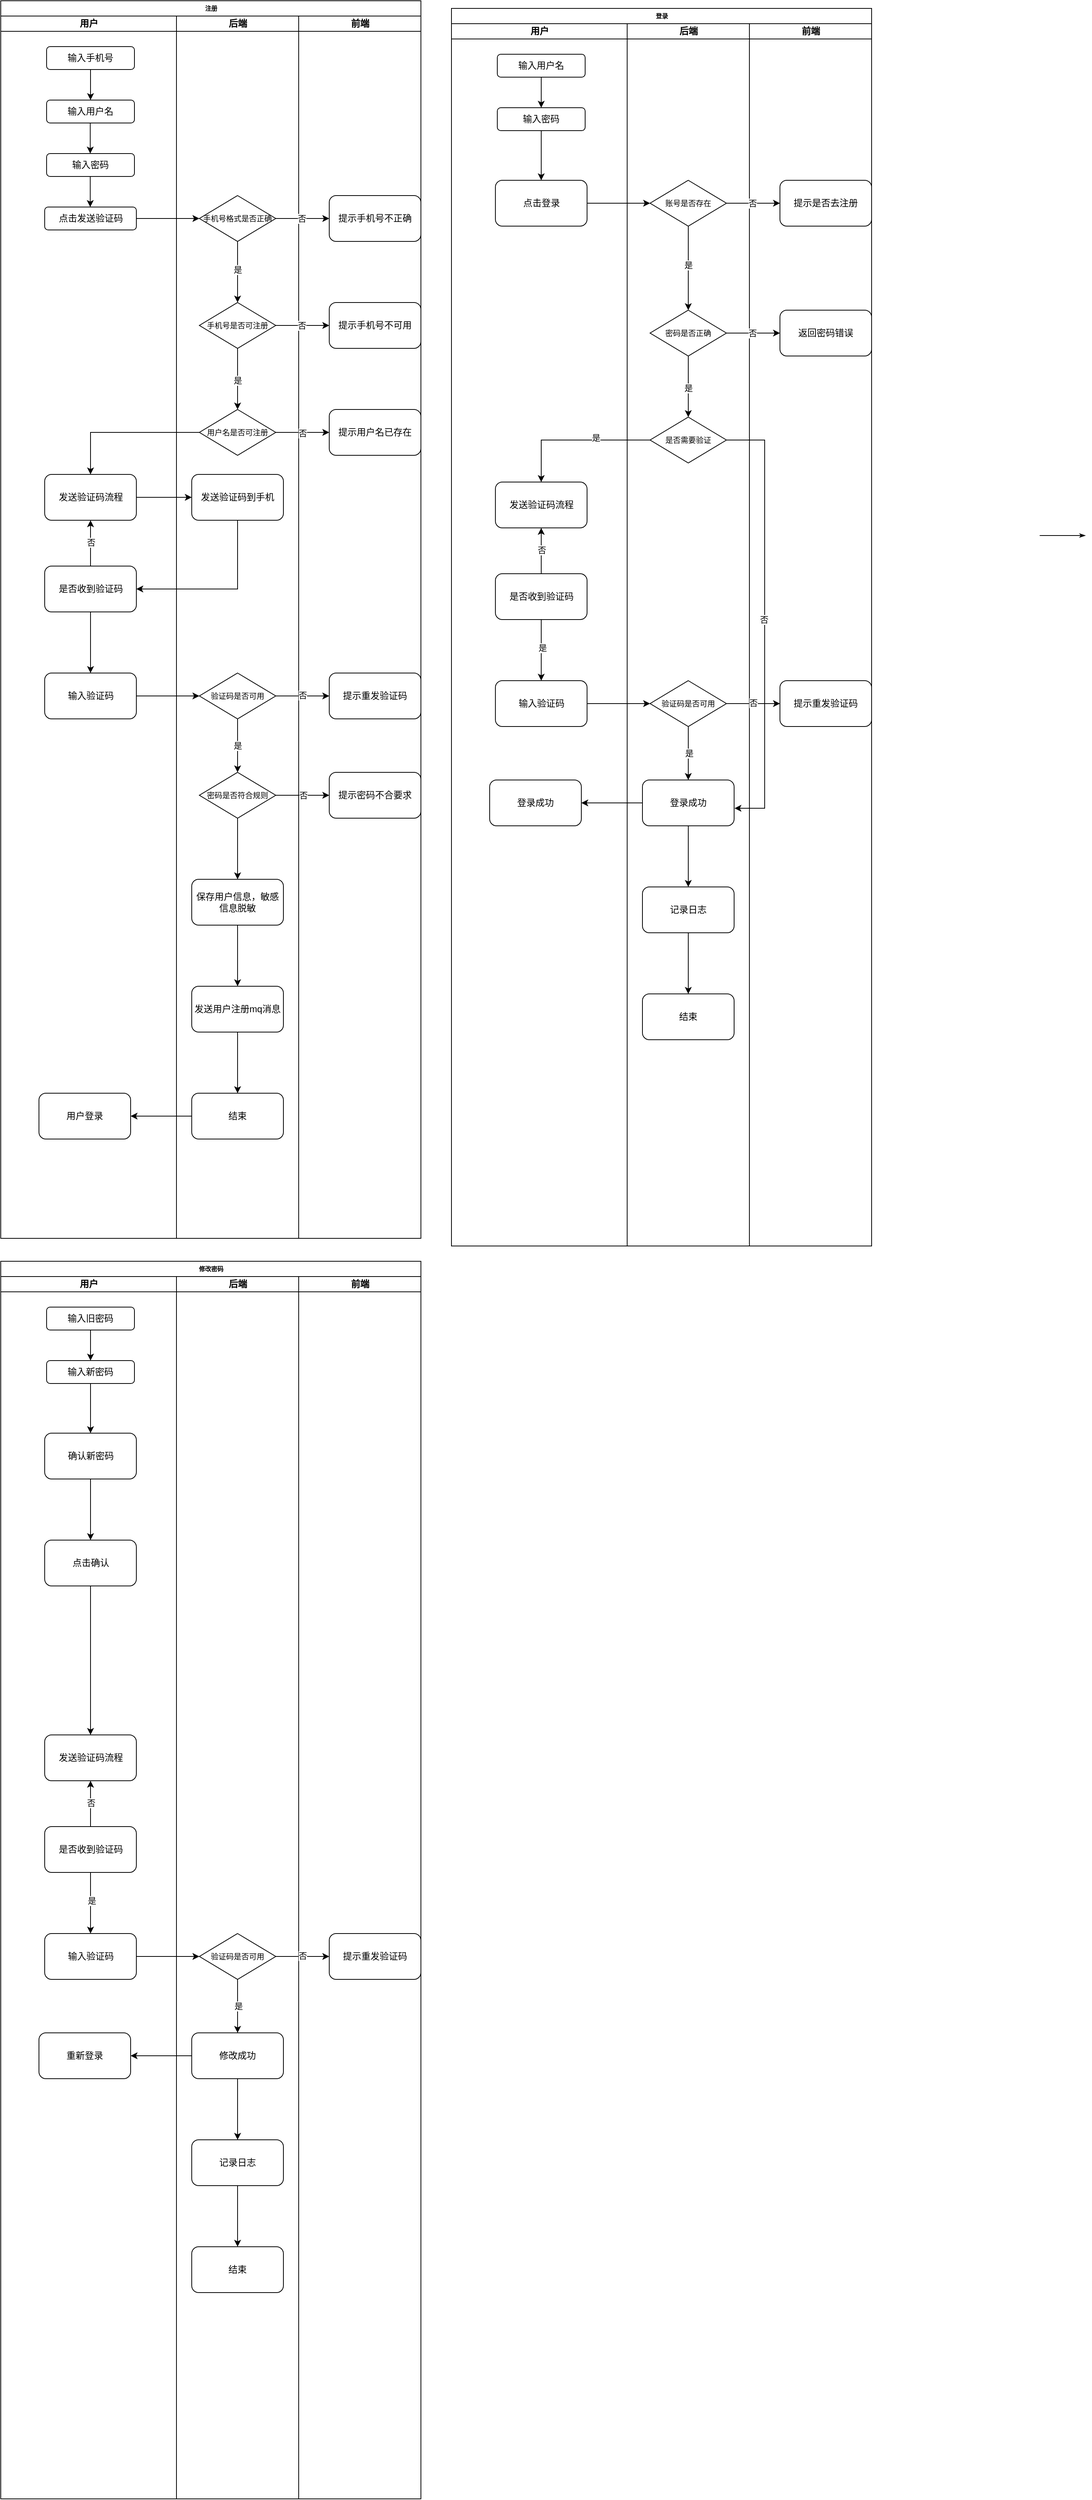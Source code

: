<mxfile version="22.1.3" type="github">
  <diagram name="Page-1" id="74e2e168-ea6b-b213-b513-2b3c1d86103e">
    <mxGraphModel dx="1283" dy="770" grid="1" gridSize="10" guides="1" tooltips="1" connect="1" arrows="1" fold="1" page="1" pageScale="1" pageWidth="1100" pageHeight="850" background="none" math="0" shadow="0">
      <root>
        <mxCell id="0" />
        <mxCell id="1" parent="0" />
        <mxCell id="77e6c97f196da883-1" value="注册" style="swimlane;html=1;childLayout=stackLayout;startSize=20;rounded=0;shadow=0;labelBackgroundColor=none;strokeWidth=1;fontFamily=Verdana;fontSize=8;align=center;" parent="1" vertex="1">
          <mxGeometry x="70" y="10" width="550" height="1620" as="geometry" />
        </mxCell>
        <mxCell id="77e6c97f196da883-2" value="用户" style="swimlane;html=1;startSize=20;" parent="77e6c97f196da883-1" vertex="1">
          <mxGeometry y="20" width="230" height="1600" as="geometry" />
        </mxCell>
        <mxCell id="Mrs2PnhfkA3vAVPsogvi-46" value="输入手机号" style="rounded=1;whiteSpace=wrap;html=1;" parent="77e6c97f196da883-2" vertex="1">
          <mxGeometry x="60" y="40" width="115" height="30" as="geometry" />
        </mxCell>
        <mxCell id="Mrs2PnhfkA3vAVPsogvi-47" value="输入用户名" style="rounded=1;whiteSpace=wrap;html=1;" parent="77e6c97f196da883-2" vertex="1">
          <mxGeometry x="60" y="110" width="115" height="30" as="geometry" />
        </mxCell>
        <mxCell id="Mrs2PnhfkA3vAVPsogvi-87" value="输入密码" style="rounded=1;whiteSpace=wrap;html=1;" parent="77e6c97f196da883-2" vertex="1">
          <mxGeometry x="60" y="180" width="115" height="30" as="geometry" />
        </mxCell>
        <mxCell id="Mrs2PnhfkA3vAVPsogvi-88" value="点击发送验证码" style="rounded=1;whiteSpace=wrap;html=1;" parent="77e6c97f196da883-2" vertex="1">
          <mxGeometry x="57.5" y="250" width="120" height="30" as="geometry" />
        </mxCell>
        <mxCell id="Mrs2PnhfkA3vAVPsogvi-94" value="" style="endArrow=classic;html=1;rounded=0;exitX=0.5;exitY=1;exitDx=0;exitDy=0;" parent="77e6c97f196da883-2" source="Mrs2PnhfkA3vAVPsogvi-46" target="Mrs2PnhfkA3vAVPsogvi-47" edge="1">
          <mxGeometry width="50" height="50" relative="1" as="geometry">
            <mxPoint x="240" y="200" as="sourcePoint" />
            <mxPoint x="290" y="150" as="targetPoint" />
          </mxGeometry>
        </mxCell>
        <mxCell id="Mrs2PnhfkA3vAVPsogvi-96" value="" style="endArrow=classic;html=1;rounded=0;exitX=0.5;exitY=1;exitDx=0;exitDy=0;" parent="77e6c97f196da883-2" edge="1">
          <mxGeometry width="50" height="50" relative="1" as="geometry">
            <mxPoint x="117.14" y="140" as="sourcePoint" />
            <mxPoint x="117.14" y="180" as="targetPoint" />
          </mxGeometry>
        </mxCell>
        <mxCell id="Mrs2PnhfkA3vAVPsogvi-97" value="" style="endArrow=classic;html=1;rounded=0;exitX=0.5;exitY=1;exitDx=0;exitDy=0;" parent="77e6c97f196da883-2" edge="1">
          <mxGeometry width="50" height="50" relative="1" as="geometry">
            <mxPoint x="117.14" y="210" as="sourcePoint" />
            <mxPoint x="117.14" y="250" as="targetPoint" />
          </mxGeometry>
        </mxCell>
        <mxCell id="Mrs2PnhfkA3vAVPsogvi-127" value="发送验证码流程" style="rounded=1;whiteSpace=wrap;html=1;" parent="77e6c97f196da883-2" vertex="1">
          <mxGeometry x="57.5" y="600" width="120" height="60" as="geometry" />
        </mxCell>
        <mxCell id="Mrs2PnhfkA3vAVPsogvi-137" value="" style="edgeStyle=orthogonalEdgeStyle;rounded=0;orthogonalLoop=1;jettySize=auto;html=1;" parent="77e6c97f196da883-2" source="Mrs2PnhfkA3vAVPsogvi-135" target="Mrs2PnhfkA3vAVPsogvi-127" edge="1">
          <mxGeometry relative="1" as="geometry" />
        </mxCell>
        <mxCell id="Mrs2PnhfkA3vAVPsogvi-138" value="否" style="edgeLabel;html=1;align=center;verticalAlign=middle;resizable=0;points=[];" parent="Mrs2PnhfkA3vAVPsogvi-137" vertex="1" connectable="0">
          <mxGeometry x="0.039" relative="1" as="geometry">
            <mxPoint as="offset" />
          </mxGeometry>
        </mxCell>
        <mxCell id="Mrs2PnhfkA3vAVPsogvi-140" value="" style="edgeStyle=orthogonalEdgeStyle;rounded=0;orthogonalLoop=1;jettySize=auto;html=1;" parent="77e6c97f196da883-2" source="Mrs2PnhfkA3vAVPsogvi-135" target="Mrs2PnhfkA3vAVPsogvi-139" edge="1">
          <mxGeometry relative="1" as="geometry" />
        </mxCell>
        <mxCell id="Mrs2PnhfkA3vAVPsogvi-135" value="是否收到验证码" style="rounded=1;whiteSpace=wrap;html=1;" parent="77e6c97f196da883-2" vertex="1">
          <mxGeometry x="57.5" y="720" width="120" height="60" as="geometry" />
        </mxCell>
        <mxCell id="Mrs2PnhfkA3vAVPsogvi-139" value="输入验证码" style="rounded=1;whiteSpace=wrap;html=1;" parent="77e6c97f196da883-2" vertex="1">
          <mxGeometry x="57.5" y="860" width="120" height="60" as="geometry" />
        </mxCell>
        <mxCell id="Mrs2PnhfkA3vAVPsogvi-160" value="用户登录" style="rounded=1;whiteSpace=wrap;html=1;" parent="77e6c97f196da883-2" vertex="1">
          <mxGeometry x="50" y="1410" width="120" height="60" as="geometry" />
        </mxCell>
        <mxCell id="77e6c97f196da883-4" value="后端" style="swimlane;html=1;startSize=20;" parent="77e6c97f196da883-1" vertex="1">
          <mxGeometry x="230" y="20" width="160" height="1600" as="geometry" />
        </mxCell>
        <mxCell id="Mrs2PnhfkA3vAVPsogvi-101" value="" style="edgeStyle=orthogonalEdgeStyle;rounded=0;orthogonalLoop=1;jettySize=auto;html=1;" parent="77e6c97f196da883-4" source="Mrs2PnhfkA3vAVPsogvi-98" target="Mrs2PnhfkA3vAVPsogvi-100" edge="1">
          <mxGeometry relative="1" as="geometry" />
        </mxCell>
        <mxCell id="Mrs2PnhfkA3vAVPsogvi-106" value="是" style="edgeLabel;html=1;align=center;verticalAlign=middle;resizable=0;points=[];" parent="Mrs2PnhfkA3vAVPsogvi-101" vertex="1" connectable="0">
          <mxGeometry x="-0.071" relative="1" as="geometry">
            <mxPoint as="offset" />
          </mxGeometry>
        </mxCell>
        <mxCell id="Mrs2PnhfkA3vAVPsogvi-98" value="&lt;font style=&quot;font-size: 10px;&quot;&gt;手机号格式是否正确&lt;/font&gt;" style="rhombus;whiteSpace=wrap;html=1;" parent="77e6c97f196da883-4" vertex="1">
          <mxGeometry x="30" y="235" width="100" height="60" as="geometry" />
        </mxCell>
        <mxCell id="Mrs2PnhfkA3vAVPsogvi-103" value="" style="edgeStyle=orthogonalEdgeStyle;rounded=0;orthogonalLoop=1;jettySize=auto;html=1;" parent="77e6c97f196da883-4" source="Mrs2PnhfkA3vAVPsogvi-100" target="Mrs2PnhfkA3vAVPsogvi-102" edge="1">
          <mxGeometry relative="1" as="geometry" />
        </mxCell>
        <mxCell id="Mrs2PnhfkA3vAVPsogvi-107" value="是" style="edgeLabel;html=1;align=center;verticalAlign=middle;resizable=0;points=[];" parent="Mrs2PnhfkA3vAVPsogvi-103" vertex="1" connectable="0">
          <mxGeometry x="0.036" relative="1" as="geometry">
            <mxPoint as="offset" />
          </mxGeometry>
        </mxCell>
        <mxCell id="Mrs2PnhfkA3vAVPsogvi-100" value="&lt;font style=&quot;font-size: 10px;&quot;&gt;手机号是否可注册&lt;/font&gt;" style="rhombus;whiteSpace=wrap;html=1;" parent="77e6c97f196da883-4" vertex="1">
          <mxGeometry x="30" y="375" width="100" height="60" as="geometry" />
        </mxCell>
        <mxCell id="Mrs2PnhfkA3vAVPsogvi-102" value="&lt;font style=&quot;font-size: 10px;&quot;&gt;用户名是否可注册&lt;/font&gt;" style="rhombus;whiteSpace=wrap;html=1;" parent="77e6c97f196da883-4" vertex="1">
          <mxGeometry x="30" y="515" width="100" height="60" as="geometry" />
        </mxCell>
        <mxCell id="Mrs2PnhfkA3vAVPsogvi-155" value="" style="edgeStyle=orthogonalEdgeStyle;rounded=0;orthogonalLoop=1;jettySize=auto;html=1;" parent="77e6c97f196da883-4" source="Mrs2PnhfkA3vAVPsogvi-104" target="Mrs2PnhfkA3vAVPsogvi-154" edge="1">
          <mxGeometry relative="1" as="geometry" />
        </mxCell>
        <mxCell id="Mrs2PnhfkA3vAVPsogvi-104" value="&lt;font style=&quot;font-size: 10px;&quot;&gt;密码是否符合规则&lt;/font&gt;" style="rhombus;whiteSpace=wrap;html=1;" parent="77e6c97f196da883-4" vertex="1">
          <mxGeometry x="30" y="990" width="100" height="60" as="geometry" />
        </mxCell>
        <mxCell id="Mrs2PnhfkA3vAVPsogvi-133" value="发送验证码到手机" style="rounded=1;whiteSpace=wrap;html=1;" parent="77e6c97f196da883-4" vertex="1">
          <mxGeometry x="20" y="600" width="120" height="60" as="geometry" />
        </mxCell>
        <mxCell id="Mrs2PnhfkA3vAVPsogvi-146" value="" style="edgeStyle=orthogonalEdgeStyle;rounded=0;orthogonalLoop=1;jettySize=auto;html=1;" parent="77e6c97f196da883-4" source="Mrs2PnhfkA3vAVPsogvi-144" target="Mrs2PnhfkA3vAVPsogvi-104" edge="1">
          <mxGeometry relative="1" as="geometry" />
        </mxCell>
        <mxCell id="Mrs2PnhfkA3vAVPsogvi-147" value="是" style="edgeLabel;html=1;align=center;verticalAlign=middle;resizable=0;points=[];" parent="Mrs2PnhfkA3vAVPsogvi-146" vertex="1" connectable="0">
          <mxGeometry x="0.004" relative="1" as="geometry">
            <mxPoint as="offset" />
          </mxGeometry>
        </mxCell>
        <mxCell id="Mrs2PnhfkA3vAVPsogvi-144" value="&lt;font style=&quot;font-size: 10px;&quot;&gt;验证码是否可用&lt;/font&gt;" style="rhombus;whiteSpace=wrap;html=1;" parent="77e6c97f196da883-4" vertex="1">
          <mxGeometry x="30" y="860" width="100" height="60" as="geometry" />
        </mxCell>
        <mxCell id="Mrs2PnhfkA3vAVPsogvi-157" value="" style="edgeStyle=orthogonalEdgeStyle;rounded=0;orthogonalLoop=1;jettySize=auto;html=1;" parent="77e6c97f196da883-4" source="Mrs2PnhfkA3vAVPsogvi-154" target="Mrs2PnhfkA3vAVPsogvi-156" edge="1">
          <mxGeometry relative="1" as="geometry" />
        </mxCell>
        <mxCell id="Mrs2PnhfkA3vAVPsogvi-154" value="保存用户信息，敏感信息脱敏" style="rounded=1;whiteSpace=wrap;html=1;" parent="77e6c97f196da883-4" vertex="1">
          <mxGeometry x="20" y="1130" width="120" height="60" as="geometry" />
        </mxCell>
        <mxCell id="Mrs2PnhfkA3vAVPsogvi-159" value="" style="edgeStyle=orthogonalEdgeStyle;rounded=0;orthogonalLoop=1;jettySize=auto;html=1;" parent="77e6c97f196da883-4" source="Mrs2PnhfkA3vAVPsogvi-156" target="Mrs2PnhfkA3vAVPsogvi-158" edge="1">
          <mxGeometry relative="1" as="geometry" />
        </mxCell>
        <mxCell id="Mrs2PnhfkA3vAVPsogvi-156" value="发送用户注册mq消息" style="rounded=1;whiteSpace=wrap;html=1;" parent="77e6c97f196da883-4" vertex="1">
          <mxGeometry x="20" y="1270" width="120" height="60" as="geometry" />
        </mxCell>
        <mxCell id="Mrs2PnhfkA3vAVPsogvi-158" value="结束" style="rounded=1;whiteSpace=wrap;html=1;" parent="77e6c97f196da883-4" vertex="1">
          <mxGeometry x="20" y="1410" width="120" height="60" as="geometry" />
        </mxCell>
        <mxCell id="77e6c97f196da883-5" value="前端" style="swimlane;html=1;startSize=20;" parent="77e6c97f196da883-1" vertex="1">
          <mxGeometry x="390" y="20" width="160" height="1600" as="geometry" />
        </mxCell>
        <mxCell id="Mrs2PnhfkA3vAVPsogvi-114" value="提示手机号不正确" style="rounded=1;whiteSpace=wrap;html=1;" parent="77e6c97f196da883-5" vertex="1">
          <mxGeometry x="40" y="235" width="120" height="60" as="geometry" />
        </mxCell>
        <mxCell id="Mrs2PnhfkA3vAVPsogvi-117" value="提示手机号不可用" style="rounded=1;whiteSpace=wrap;html=1;" parent="77e6c97f196da883-5" vertex="1">
          <mxGeometry x="40" y="375" width="120" height="60" as="geometry" />
        </mxCell>
        <mxCell id="Mrs2PnhfkA3vAVPsogvi-119" value="提示用户名已存在" style="rounded=1;whiteSpace=wrap;html=1;" parent="77e6c97f196da883-5" vertex="1">
          <mxGeometry x="40" y="515" width="120" height="60" as="geometry" />
        </mxCell>
        <mxCell id="Mrs2PnhfkA3vAVPsogvi-148" value="提示重发验证码" style="rounded=1;whiteSpace=wrap;html=1;" parent="77e6c97f196da883-5" vertex="1">
          <mxGeometry x="40" y="860" width="120" height="60" as="geometry" />
        </mxCell>
        <mxCell id="Mrs2PnhfkA3vAVPsogvi-150" value="提示密码不合要求" style="rounded=1;whiteSpace=wrap;html=1;" parent="77e6c97f196da883-5" vertex="1">
          <mxGeometry x="40" y="990" width="120" height="60" as="geometry" />
        </mxCell>
        <mxCell id="Mrs2PnhfkA3vAVPsogvi-109" value="" style="edgeStyle=orthogonalEdgeStyle;rounded=0;orthogonalLoop=1;jettySize=auto;html=1;" parent="77e6c97f196da883-1" source="Mrs2PnhfkA3vAVPsogvi-88" target="Mrs2PnhfkA3vAVPsogvi-98" edge="1">
          <mxGeometry relative="1" as="geometry" />
        </mxCell>
        <mxCell id="Mrs2PnhfkA3vAVPsogvi-115" value="" style="edgeStyle=orthogonalEdgeStyle;rounded=0;orthogonalLoop=1;jettySize=auto;html=1;" parent="77e6c97f196da883-1" source="Mrs2PnhfkA3vAVPsogvi-98" target="Mrs2PnhfkA3vAVPsogvi-114" edge="1">
          <mxGeometry relative="1" as="geometry" />
        </mxCell>
        <mxCell id="Mrs2PnhfkA3vAVPsogvi-122" value="否" style="edgeLabel;html=1;align=center;verticalAlign=middle;resizable=0;points=[];" parent="Mrs2PnhfkA3vAVPsogvi-115" vertex="1" connectable="0">
          <mxGeometry x="-0.025" relative="1" as="geometry">
            <mxPoint as="offset" />
          </mxGeometry>
        </mxCell>
        <mxCell id="Mrs2PnhfkA3vAVPsogvi-118" value="" style="edgeStyle=orthogonalEdgeStyle;rounded=0;orthogonalLoop=1;jettySize=auto;html=1;" parent="77e6c97f196da883-1" source="Mrs2PnhfkA3vAVPsogvi-100" target="Mrs2PnhfkA3vAVPsogvi-117" edge="1">
          <mxGeometry relative="1" as="geometry" />
        </mxCell>
        <mxCell id="Mrs2PnhfkA3vAVPsogvi-121" value="否" style="edgeLabel;html=1;align=center;verticalAlign=middle;resizable=0;points=[];" parent="Mrs2PnhfkA3vAVPsogvi-118" vertex="1" connectable="0">
          <mxGeometry x="-0.025" relative="1" as="geometry">
            <mxPoint as="offset" />
          </mxGeometry>
        </mxCell>
        <mxCell id="Mrs2PnhfkA3vAVPsogvi-120" value="" style="edgeStyle=orthogonalEdgeStyle;rounded=0;orthogonalLoop=1;jettySize=auto;html=1;" parent="77e6c97f196da883-1" source="Mrs2PnhfkA3vAVPsogvi-102" target="Mrs2PnhfkA3vAVPsogvi-119" edge="1">
          <mxGeometry relative="1" as="geometry" />
        </mxCell>
        <mxCell id="Mrs2PnhfkA3vAVPsogvi-123" value="否" style="edgeLabel;html=1;align=center;verticalAlign=middle;resizable=0;points=[];" parent="Mrs2PnhfkA3vAVPsogvi-120" vertex="1" connectable="0">
          <mxGeometry x="-0.004" y="-1" relative="1" as="geometry">
            <mxPoint as="offset" />
          </mxGeometry>
        </mxCell>
        <mxCell id="Mrs2PnhfkA3vAVPsogvi-128" value="" style="edgeStyle=orthogonalEdgeStyle;rounded=0;orthogonalLoop=1;jettySize=auto;html=1;" parent="77e6c97f196da883-1" source="Mrs2PnhfkA3vAVPsogvi-102" target="Mrs2PnhfkA3vAVPsogvi-127" edge="1">
          <mxGeometry relative="1" as="geometry" />
        </mxCell>
        <mxCell id="Mrs2PnhfkA3vAVPsogvi-134" value="" style="edgeStyle=orthogonalEdgeStyle;rounded=0;orthogonalLoop=1;jettySize=auto;html=1;" parent="77e6c97f196da883-1" source="Mrs2PnhfkA3vAVPsogvi-127" target="Mrs2PnhfkA3vAVPsogvi-133" edge="1">
          <mxGeometry relative="1" as="geometry" />
        </mxCell>
        <mxCell id="Mrs2PnhfkA3vAVPsogvi-136" value="" style="endArrow=classic;html=1;rounded=0;exitX=0.5;exitY=1;exitDx=0;exitDy=0;entryX=1;entryY=0.5;entryDx=0;entryDy=0;" parent="77e6c97f196da883-1" source="Mrs2PnhfkA3vAVPsogvi-133" target="Mrs2PnhfkA3vAVPsogvi-135" edge="1">
          <mxGeometry width="50" height="50" relative="1" as="geometry">
            <mxPoint x="250" y="700" as="sourcePoint" />
            <mxPoint x="300" y="650" as="targetPoint" />
            <Array as="points">
              <mxPoint x="310" y="770" />
            </Array>
          </mxGeometry>
        </mxCell>
        <mxCell id="Mrs2PnhfkA3vAVPsogvi-145" value="" style="edgeStyle=orthogonalEdgeStyle;rounded=0;orthogonalLoop=1;jettySize=auto;html=1;" parent="77e6c97f196da883-1" source="Mrs2PnhfkA3vAVPsogvi-139" target="Mrs2PnhfkA3vAVPsogvi-144" edge="1">
          <mxGeometry relative="1" as="geometry" />
        </mxCell>
        <mxCell id="Mrs2PnhfkA3vAVPsogvi-149" value="" style="edgeStyle=orthogonalEdgeStyle;rounded=0;orthogonalLoop=1;jettySize=auto;html=1;" parent="77e6c97f196da883-1" source="Mrs2PnhfkA3vAVPsogvi-144" target="Mrs2PnhfkA3vAVPsogvi-148" edge="1">
          <mxGeometry relative="1" as="geometry" />
        </mxCell>
        <mxCell id="Mrs2PnhfkA3vAVPsogvi-152" value="否" style="edgeLabel;html=1;align=center;verticalAlign=middle;resizable=0;points=[];" parent="Mrs2PnhfkA3vAVPsogvi-149" vertex="1" connectable="0">
          <mxGeometry x="-0.023" y="1" relative="1" as="geometry">
            <mxPoint x="1" as="offset" />
          </mxGeometry>
        </mxCell>
        <mxCell id="Mrs2PnhfkA3vAVPsogvi-151" value="" style="edgeStyle=orthogonalEdgeStyle;rounded=0;orthogonalLoop=1;jettySize=auto;html=1;" parent="77e6c97f196da883-1" source="Mrs2PnhfkA3vAVPsogvi-104" target="Mrs2PnhfkA3vAVPsogvi-150" edge="1">
          <mxGeometry relative="1" as="geometry" />
        </mxCell>
        <mxCell id="Mrs2PnhfkA3vAVPsogvi-153" value="否" style="edgeLabel;html=1;align=center;verticalAlign=middle;resizable=0;points=[];" parent="Mrs2PnhfkA3vAVPsogvi-151" vertex="1" connectable="0">
          <mxGeometry x="0.038" relative="1" as="geometry">
            <mxPoint x="-1" as="offset" />
          </mxGeometry>
        </mxCell>
        <mxCell id="Mrs2PnhfkA3vAVPsogvi-161" value="" style="edgeStyle=orthogonalEdgeStyle;rounded=0;orthogonalLoop=1;jettySize=auto;html=1;" parent="77e6c97f196da883-1" source="Mrs2PnhfkA3vAVPsogvi-158" target="Mrs2PnhfkA3vAVPsogvi-160" edge="1">
          <mxGeometry relative="1" as="geometry" />
        </mxCell>
        <mxCell id="-wVJVxd8WleeXn3yaGTg-1" value="修改密码" style="swimlane;html=1;childLayout=stackLayout;startSize=20;rounded=0;shadow=0;labelBackgroundColor=none;strokeWidth=1;fontFamily=Verdana;fontSize=8;align=center;" vertex="1" parent="1">
          <mxGeometry x="70" y="1660" width="550" height="1620" as="geometry" />
        </mxCell>
        <mxCell id="-wVJVxd8WleeXn3yaGTg-3" value="用户" style="swimlane;html=1;startSize=20;" vertex="1" parent="-wVJVxd8WleeXn3yaGTg-1">
          <mxGeometry y="20" width="230" height="1600" as="geometry" />
        </mxCell>
        <mxCell id="-wVJVxd8WleeXn3yaGTg-4" value="输入旧密码" style="rounded=1;whiteSpace=wrap;html=1;" vertex="1" parent="-wVJVxd8WleeXn3yaGTg-3">
          <mxGeometry x="60" y="40" width="115" height="30" as="geometry" />
        </mxCell>
        <mxCell id="-wVJVxd8WleeXn3yaGTg-60" value="" style="edgeStyle=orthogonalEdgeStyle;rounded=0;orthogonalLoop=1;jettySize=auto;html=1;" edge="1" parent="-wVJVxd8WleeXn3yaGTg-3" source="-wVJVxd8WleeXn3yaGTg-5" target="-wVJVxd8WleeXn3yaGTg-59">
          <mxGeometry relative="1" as="geometry" />
        </mxCell>
        <mxCell id="-wVJVxd8WleeXn3yaGTg-5" value="输入新密码" style="rounded=1;whiteSpace=wrap;html=1;" vertex="1" parent="-wVJVxd8WleeXn3yaGTg-3">
          <mxGeometry x="60" y="110" width="115" height="30" as="geometry" />
        </mxCell>
        <mxCell id="-wVJVxd8WleeXn3yaGTg-8" value="" style="endArrow=classic;html=1;rounded=0;exitX=0.5;exitY=1;exitDx=0;exitDy=0;" edge="1" parent="-wVJVxd8WleeXn3yaGTg-3" source="-wVJVxd8WleeXn3yaGTg-4" target="-wVJVxd8WleeXn3yaGTg-5">
          <mxGeometry width="50" height="50" relative="1" as="geometry">
            <mxPoint x="240" y="200" as="sourcePoint" />
            <mxPoint x="290" y="150" as="targetPoint" />
          </mxGeometry>
        </mxCell>
        <mxCell id="-wVJVxd8WleeXn3yaGTg-11" value="发送验证码流程" style="rounded=1;whiteSpace=wrap;html=1;" vertex="1" parent="-wVJVxd8WleeXn3yaGTg-3">
          <mxGeometry x="57.5" y="600" width="120" height="60" as="geometry" />
        </mxCell>
        <mxCell id="-wVJVxd8WleeXn3yaGTg-12" value="" style="edgeStyle=orthogonalEdgeStyle;rounded=0;orthogonalLoop=1;jettySize=auto;html=1;" edge="1" parent="-wVJVxd8WleeXn3yaGTg-3" source="-wVJVxd8WleeXn3yaGTg-15" target="-wVJVxd8WleeXn3yaGTg-11">
          <mxGeometry relative="1" as="geometry" />
        </mxCell>
        <mxCell id="-wVJVxd8WleeXn3yaGTg-13" value="否" style="edgeLabel;html=1;align=center;verticalAlign=middle;resizable=0;points=[];" vertex="1" connectable="0" parent="-wVJVxd8WleeXn3yaGTg-12">
          <mxGeometry x="0.039" relative="1" as="geometry">
            <mxPoint as="offset" />
          </mxGeometry>
        </mxCell>
        <mxCell id="-wVJVxd8WleeXn3yaGTg-14" value="" style="edgeStyle=orthogonalEdgeStyle;rounded=0;orthogonalLoop=1;jettySize=auto;html=1;" edge="1" parent="-wVJVxd8WleeXn3yaGTg-3" source="-wVJVxd8WleeXn3yaGTg-15" target="-wVJVxd8WleeXn3yaGTg-16">
          <mxGeometry relative="1" as="geometry" />
        </mxCell>
        <mxCell id="-wVJVxd8WleeXn3yaGTg-71" value="是" style="edgeLabel;html=1;align=center;verticalAlign=middle;resizable=0;points=[];" vertex="1" connectable="0" parent="-wVJVxd8WleeXn3yaGTg-14">
          <mxGeometry x="-0.087" y="1" relative="1" as="geometry">
            <mxPoint as="offset" />
          </mxGeometry>
        </mxCell>
        <mxCell id="-wVJVxd8WleeXn3yaGTg-15" value="是否收到验证码" style="rounded=1;whiteSpace=wrap;html=1;" vertex="1" parent="-wVJVxd8WleeXn3yaGTg-3">
          <mxGeometry x="57.5" y="720" width="120" height="60" as="geometry" />
        </mxCell>
        <mxCell id="-wVJVxd8WleeXn3yaGTg-16" value="输入验证码" style="rounded=1;whiteSpace=wrap;html=1;" vertex="1" parent="-wVJVxd8WleeXn3yaGTg-3">
          <mxGeometry x="57.5" y="860" width="120" height="60" as="geometry" />
        </mxCell>
        <mxCell id="-wVJVxd8WleeXn3yaGTg-128" value="" style="edgeStyle=orthogonalEdgeStyle;rounded=0;orthogonalLoop=1;jettySize=auto;html=1;" edge="1" parent="-wVJVxd8WleeXn3yaGTg-3" source="-wVJVxd8WleeXn3yaGTg-59" target="-wVJVxd8WleeXn3yaGTg-127">
          <mxGeometry relative="1" as="geometry" />
        </mxCell>
        <mxCell id="-wVJVxd8WleeXn3yaGTg-59" value="确认新密码" style="whiteSpace=wrap;html=1;rounded=1;" vertex="1" parent="-wVJVxd8WleeXn3yaGTg-3">
          <mxGeometry x="57.5" y="205" width="120" height="60" as="geometry" />
        </mxCell>
        <mxCell id="-wVJVxd8WleeXn3yaGTg-69" value="重新登录" style="whiteSpace=wrap;html=1;rounded=1;" vertex="1" parent="-wVJVxd8WleeXn3yaGTg-3">
          <mxGeometry x="50" y="990" width="120" height="60" as="geometry" />
        </mxCell>
        <mxCell id="-wVJVxd8WleeXn3yaGTg-127" value="点击确认" style="whiteSpace=wrap;html=1;rounded=1;" vertex="1" parent="-wVJVxd8WleeXn3yaGTg-3">
          <mxGeometry x="57.5" y="345" width="120" height="60" as="geometry" />
        </mxCell>
        <mxCell id="-wVJVxd8WleeXn3yaGTg-130" value="" style="edgeStyle=orthogonalEdgeStyle;rounded=0;orthogonalLoop=1;jettySize=auto;html=1;entryX=0.5;entryY=0;entryDx=0;entryDy=0;" edge="1" parent="-wVJVxd8WleeXn3yaGTg-3" source="-wVJVxd8WleeXn3yaGTg-127" target="-wVJVxd8WleeXn3yaGTg-11">
          <mxGeometry relative="1" as="geometry">
            <mxPoint x="260" y="370" as="targetPoint" />
          </mxGeometry>
        </mxCell>
        <mxCell id="-wVJVxd8WleeXn3yaGTg-18" value="后端" style="swimlane;html=1;startSize=20;" vertex="1" parent="-wVJVxd8WleeXn3yaGTg-1">
          <mxGeometry x="230" y="20" width="160" height="1600" as="geometry" />
        </mxCell>
        <mxCell id="-wVJVxd8WleeXn3yaGTg-29" value="" style="edgeStyle=orthogonalEdgeStyle;rounded=0;orthogonalLoop=1;jettySize=auto;html=1;" edge="1" parent="-wVJVxd8WleeXn3yaGTg-18" source="-wVJVxd8WleeXn3yaGTg-31">
          <mxGeometry relative="1" as="geometry">
            <mxPoint x="80" y="990" as="targetPoint" />
          </mxGeometry>
        </mxCell>
        <mxCell id="-wVJVxd8WleeXn3yaGTg-30" value="是" style="edgeLabel;html=1;align=center;verticalAlign=middle;resizable=0;points=[];" vertex="1" connectable="0" parent="-wVJVxd8WleeXn3yaGTg-29">
          <mxGeometry x="0.004" relative="1" as="geometry">
            <mxPoint as="offset" />
          </mxGeometry>
        </mxCell>
        <mxCell id="-wVJVxd8WleeXn3yaGTg-31" value="&lt;font style=&quot;font-size: 10px;&quot;&gt;验证码是否可用&lt;/font&gt;" style="rhombus;whiteSpace=wrap;html=1;" vertex="1" parent="-wVJVxd8WleeXn3yaGTg-18">
          <mxGeometry x="30" y="860" width="100" height="60" as="geometry" />
        </mxCell>
        <mxCell id="-wVJVxd8WleeXn3yaGTg-66" value="" style="edgeStyle=orthogonalEdgeStyle;rounded=0;orthogonalLoop=1;jettySize=auto;html=1;" edge="1" parent="-wVJVxd8WleeXn3yaGTg-18" source="-wVJVxd8WleeXn3yaGTg-33" target="-wVJVxd8WleeXn3yaGTg-65">
          <mxGeometry relative="1" as="geometry" />
        </mxCell>
        <mxCell id="-wVJVxd8WleeXn3yaGTg-33" value="修改成功" style="rounded=1;whiteSpace=wrap;html=1;" vertex="1" parent="-wVJVxd8WleeXn3yaGTg-18">
          <mxGeometry x="20" y="990" width="120" height="60" as="geometry" />
        </mxCell>
        <mxCell id="-wVJVxd8WleeXn3yaGTg-68" value="" style="edgeStyle=orthogonalEdgeStyle;rounded=0;orthogonalLoop=1;jettySize=auto;html=1;" edge="1" parent="-wVJVxd8WleeXn3yaGTg-18" source="-wVJVxd8WleeXn3yaGTg-65" target="-wVJVxd8WleeXn3yaGTg-67">
          <mxGeometry relative="1" as="geometry" />
        </mxCell>
        <mxCell id="-wVJVxd8WleeXn3yaGTg-65" value="记录日志" style="rounded=1;whiteSpace=wrap;html=1;" vertex="1" parent="-wVJVxd8WleeXn3yaGTg-18">
          <mxGeometry x="20" y="1130" width="120" height="60" as="geometry" />
        </mxCell>
        <mxCell id="-wVJVxd8WleeXn3yaGTg-67" value="结束" style="rounded=1;whiteSpace=wrap;html=1;" vertex="1" parent="-wVJVxd8WleeXn3yaGTg-18">
          <mxGeometry x="20" y="1270" width="120" height="60" as="geometry" />
        </mxCell>
        <mxCell id="-wVJVxd8WleeXn3yaGTg-37" value="前端" style="swimlane;html=1;startSize=20;" vertex="1" parent="-wVJVxd8WleeXn3yaGTg-1">
          <mxGeometry x="390" y="20" width="160" height="1600" as="geometry" />
        </mxCell>
        <mxCell id="-wVJVxd8WleeXn3yaGTg-41" value="提示重发验证码" style="rounded=1;whiteSpace=wrap;html=1;" vertex="1" parent="-wVJVxd8WleeXn3yaGTg-37">
          <mxGeometry x="40" y="860" width="120" height="60" as="geometry" />
        </mxCell>
        <mxCell id="-wVJVxd8WleeXn3yaGTg-53" value="" style="edgeStyle=orthogonalEdgeStyle;rounded=0;orthogonalLoop=1;jettySize=auto;html=1;" edge="1" parent="-wVJVxd8WleeXn3yaGTg-1" source="-wVJVxd8WleeXn3yaGTg-16" target="-wVJVxd8WleeXn3yaGTg-31">
          <mxGeometry relative="1" as="geometry" />
        </mxCell>
        <mxCell id="-wVJVxd8WleeXn3yaGTg-54" value="" style="edgeStyle=orthogonalEdgeStyle;rounded=0;orthogonalLoop=1;jettySize=auto;html=1;" edge="1" parent="-wVJVxd8WleeXn3yaGTg-1" source="-wVJVxd8WleeXn3yaGTg-31" target="-wVJVxd8WleeXn3yaGTg-41">
          <mxGeometry relative="1" as="geometry" />
        </mxCell>
        <mxCell id="-wVJVxd8WleeXn3yaGTg-55" value="否" style="edgeLabel;html=1;align=center;verticalAlign=middle;resizable=0;points=[];" vertex="1" connectable="0" parent="-wVJVxd8WleeXn3yaGTg-54">
          <mxGeometry x="-0.023" y="1" relative="1" as="geometry">
            <mxPoint x="1" as="offset" />
          </mxGeometry>
        </mxCell>
        <mxCell id="-wVJVxd8WleeXn3yaGTg-70" value="" style="edgeStyle=orthogonalEdgeStyle;rounded=0;orthogonalLoop=1;jettySize=auto;html=1;" edge="1" parent="-wVJVxd8WleeXn3yaGTg-1" source="-wVJVxd8WleeXn3yaGTg-33" target="-wVJVxd8WleeXn3yaGTg-69">
          <mxGeometry relative="1" as="geometry" />
        </mxCell>
        <mxCell id="-wVJVxd8WleeXn3yaGTg-78" value="登录" style="swimlane;html=1;childLayout=stackLayout;startSize=20;rounded=0;shadow=0;labelBackgroundColor=none;strokeWidth=1;fontFamily=Verdana;fontSize=8;align=center;" vertex="1" parent="1">
          <mxGeometry x="660" y="20" width="550" height="1620" as="geometry" />
        </mxCell>
        <mxCell id="-wVJVxd8WleeXn3yaGTg-79" style="edgeStyle=orthogonalEdgeStyle;rounded=1;html=1;labelBackgroundColor=none;startArrow=none;startFill=0;startSize=5;endArrow=classicThin;endFill=1;endSize=5;jettySize=auto;orthogonalLoop=1;strokeWidth=1;fontFamily=Verdana;fontSize=8" edge="1" parent="-wVJVxd8WleeXn3yaGTg-78">
          <mxGeometry relative="1" as="geometry">
            <mxPoint x="770" y="690" as="sourcePoint" />
            <mxPoint x="830" y="690" as="targetPoint" />
          </mxGeometry>
        </mxCell>
        <mxCell id="-wVJVxd8WleeXn3yaGTg-80" value="用户" style="swimlane;html=1;startSize=20;" vertex="1" parent="-wVJVxd8WleeXn3yaGTg-78">
          <mxGeometry y="20" width="230" height="1600" as="geometry" />
        </mxCell>
        <mxCell id="-wVJVxd8WleeXn3yaGTg-81" value="输入用户名" style="rounded=1;whiteSpace=wrap;html=1;" vertex="1" parent="-wVJVxd8WleeXn3yaGTg-80">
          <mxGeometry x="60" y="40" width="115" height="30" as="geometry" />
        </mxCell>
        <mxCell id="-wVJVxd8WleeXn3yaGTg-82" value="" style="edgeStyle=orthogonalEdgeStyle;rounded=0;orthogonalLoop=1;jettySize=auto;html=1;" edge="1" parent="-wVJVxd8WleeXn3yaGTg-80" source="-wVJVxd8WleeXn3yaGTg-83" target="-wVJVxd8WleeXn3yaGTg-92">
          <mxGeometry relative="1" as="geometry" />
        </mxCell>
        <mxCell id="-wVJVxd8WleeXn3yaGTg-83" value="输入密码" style="rounded=1;whiteSpace=wrap;html=1;" vertex="1" parent="-wVJVxd8WleeXn3yaGTg-80">
          <mxGeometry x="60" y="110" width="115" height="30" as="geometry" />
        </mxCell>
        <mxCell id="-wVJVxd8WleeXn3yaGTg-84" value="" style="endArrow=classic;html=1;rounded=0;exitX=0.5;exitY=1;exitDx=0;exitDy=0;" edge="1" parent="-wVJVxd8WleeXn3yaGTg-80" source="-wVJVxd8WleeXn3yaGTg-81" target="-wVJVxd8WleeXn3yaGTg-83">
          <mxGeometry width="50" height="50" relative="1" as="geometry">
            <mxPoint x="240" y="200" as="sourcePoint" />
            <mxPoint x="290" y="150" as="targetPoint" />
          </mxGeometry>
        </mxCell>
        <mxCell id="-wVJVxd8WleeXn3yaGTg-85" value="发送验证码流程" style="rounded=1;whiteSpace=wrap;html=1;" vertex="1" parent="-wVJVxd8WleeXn3yaGTg-80">
          <mxGeometry x="57.5" y="600" width="120" height="60" as="geometry" />
        </mxCell>
        <mxCell id="-wVJVxd8WleeXn3yaGTg-86" value="" style="edgeStyle=orthogonalEdgeStyle;rounded=0;orthogonalLoop=1;jettySize=auto;html=1;" edge="1" parent="-wVJVxd8WleeXn3yaGTg-80" source="-wVJVxd8WleeXn3yaGTg-90" target="-wVJVxd8WleeXn3yaGTg-85">
          <mxGeometry relative="1" as="geometry" />
        </mxCell>
        <mxCell id="-wVJVxd8WleeXn3yaGTg-87" value="否" style="edgeLabel;html=1;align=center;verticalAlign=middle;resizable=0;points=[];" vertex="1" connectable="0" parent="-wVJVxd8WleeXn3yaGTg-86">
          <mxGeometry x="0.039" relative="1" as="geometry">
            <mxPoint as="offset" />
          </mxGeometry>
        </mxCell>
        <mxCell id="-wVJVxd8WleeXn3yaGTg-88" value="" style="edgeStyle=orthogonalEdgeStyle;rounded=0;orthogonalLoop=1;jettySize=auto;html=1;" edge="1" parent="-wVJVxd8WleeXn3yaGTg-80" source="-wVJVxd8WleeXn3yaGTg-90" target="-wVJVxd8WleeXn3yaGTg-91">
          <mxGeometry relative="1" as="geometry" />
        </mxCell>
        <mxCell id="-wVJVxd8WleeXn3yaGTg-89" value="是" style="edgeLabel;html=1;align=center;verticalAlign=middle;resizable=0;points=[];" vertex="1" connectable="0" parent="-wVJVxd8WleeXn3yaGTg-88">
          <mxGeometry x="-0.087" y="1" relative="1" as="geometry">
            <mxPoint as="offset" />
          </mxGeometry>
        </mxCell>
        <mxCell id="-wVJVxd8WleeXn3yaGTg-90" value="是否收到验证码" style="rounded=1;whiteSpace=wrap;html=1;" vertex="1" parent="-wVJVxd8WleeXn3yaGTg-80">
          <mxGeometry x="57.5" y="720" width="120" height="60" as="geometry" />
        </mxCell>
        <mxCell id="-wVJVxd8WleeXn3yaGTg-91" value="输入验证码" style="rounded=1;whiteSpace=wrap;html=1;" vertex="1" parent="-wVJVxd8WleeXn3yaGTg-80">
          <mxGeometry x="57.5" y="860" width="120" height="60" as="geometry" />
        </mxCell>
        <mxCell id="-wVJVxd8WleeXn3yaGTg-92" value="点击登录" style="whiteSpace=wrap;html=1;rounded=1;" vertex="1" parent="-wVJVxd8WleeXn3yaGTg-80">
          <mxGeometry x="57.5" y="205" width="120" height="60" as="geometry" />
        </mxCell>
        <mxCell id="-wVJVxd8WleeXn3yaGTg-93" value="登录成功" style="whiteSpace=wrap;html=1;rounded=1;" vertex="1" parent="-wVJVxd8WleeXn3yaGTg-80">
          <mxGeometry x="50" y="990" width="120" height="60" as="geometry" />
        </mxCell>
        <mxCell id="-wVJVxd8WleeXn3yaGTg-94" value="后端" style="swimlane;html=1;startSize=20;" vertex="1" parent="-wVJVxd8WleeXn3yaGTg-78">
          <mxGeometry x="230" y="20" width="160" height="1600" as="geometry" />
        </mxCell>
        <mxCell id="-wVJVxd8WleeXn3yaGTg-95" value="" style="edgeStyle=orthogonalEdgeStyle;rounded=0;orthogonalLoop=1;jettySize=auto;html=1;" edge="1" parent="-wVJVxd8WleeXn3yaGTg-94" source="-wVJVxd8WleeXn3yaGTg-97" target="-wVJVxd8WleeXn3yaGTg-100">
          <mxGeometry relative="1" as="geometry" />
        </mxCell>
        <mxCell id="-wVJVxd8WleeXn3yaGTg-96" value="是" style="edgeLabel;html=1;align=center;verticalAlign=middle;resizable=0;points=[];" vertex="1" connectable="0" parent="-wVJVxd8WleeXn3yaGTg-95">
          <mxGeometry x="-0.071" relative="1" as="geometry">
            <mxPoint as="offset" />
          </mxGeometry>
        </mxCell>
        <mxCell id="-wVJVxd8WleeXn3yaGTg-97" value="&lt;span style=&quot;font-size: 10px;&quot;&gt;账号是否存在&lt;/span&gt;" style="rhombus;whiteSpace=wrap;html=1;" vertex="1" parent="-wVJVxd8WleeXn3yaGTg-94">
          <mxGeometry x="30" y="205" width="100" height="60" as="geometry" />
        </mxCell>
        <mxCell id="-wVJVxd8WleeXn3yaGTg-98" value="" style="edgeStyle=orthogonalEdgeStyle;rounded=0;orthogonalLoop=1;jettySize=auto;html=1;" edge="1" parent="-wVJVxd8WleeXn3yaGTg-94" source="-wVJVxd8WleeXn3yaGTg-100" target="-wVJVxd8WleeXn3yaGTg-101">
          <mxGeometry relative="1" as="geometry" />
        </mxCell>
        <mxCell id="-wVJVxd8WleeXn3yaGTg-99" value="是" style="edgeLabel;html=1;align=center;verticalAlign=middle;resizable=0;points=[];" vertex="1" connectable="0" parent="-wVJVxd8WleeXn3yaGTg-98">
          <mxGeometry x="0.036" relative="1" as="geometry">
            <mxPoint as="offset" />
          </mxGeometry>
        </mxCell>
        <mxCell id="-wVJVxd8WleeXn3yaGTg-100" value="&lt;font style=&quot;font-size: 10px;&quot;&gt;密码是否正确&lt;/font&gt;" style="rhombus;whiteSpace=wrap;html=1;" vertex="1" parent="-wVJVxd8WleeXn3yaGTg-94">
          <mxGeometry x="30" y="375" width="100" height="60" as="geometry" />
        </mxCell>
        <mxCell id="-wVJVxd8WleeXn3yaGTg-101" value="&lt;span style=&quot;font-size: 10px;&quot;&gt;是否需要验证&lt;/span&gt;" style="rhombus;whiteSpace=wrap;html=1;" vertex="1" parent="-wVJVxd8WleeXn3yaGTg-94">
          <mxGeometry x="30" y="515" width="100" height="60" as="geometry" />
        </mxCell>
        <mxCell id="-wVJVxd8WleeXn3yaGTg-102" value="" style="edgeStyle=orthogonalEdgeStyle;rounded=0;orthogonalLoop=1;jettySize=auto;html=1;" edge="1" parent="-wVJVxd8WleeXn3yaGTg-94" source="-wVJVxd8WleeXn3yaGTg-104">
          <mxGeometry relative="1" as="geometry">
            <mxPoint x="80" y="990" as="targetPoint" />
          </mxGeometry>
        </mxCell>
        <mxCell id="-wVJVxd8WleeXn3yaGTg-103" value="是" style="edgeLabel;html=1;align=center;verticalAlign=middle;resizable=0;points=[];" vertex="1" connectable="0" parent="-wVJVxd8WleeXn3yaGTg-102">
          <mxGeometry x="0.004" relative="1" as="geometry">
            <mxPoint as="offset" />
          </mxGeometry>
        </mxCell>
        <mxCell id="-wVJVxd8WleeXn3yaGTg-104" value="&lt;font style=&quot;font-size: 10px;&quot;&gt;验证码是否可用&lt;/font&gt;" style="rhombus;whiteSpace=wrap;html=1;" vertex="1" parent="-wVJVxd8WleeXn3yaGTg-94">
          <mxGeometry x="30" y="860" width="100" height="60" as="geometry" />
        </mxCell>
        <mxCell id="-wVJVxd8WleeXn3yaGTg-105" value="" style="edgeStyle=orthogonalEdgeStyle;rounded=0;orthogonalLoop=1;jettySize=auto;html=1;" edge="1" parent="-wVJVxd8WleeXn3yaGTg-94" source="-wVJVxd8WleeXn3yaGTg-106" target="-wVJVxd8WleeXn3yaGTg-108">
          <mxGeometry relative="1" as="geometry" />
        </mxCell>
        <mxCell id="-wVJVxd8WleeXn3yaGTg-106" value="登录成功" style="rounded=1;whiteSpace=wrap;html=1;" vertex="1" parent="-wVJVxd8WleeXn3yaGTg-94">
          <mxGeometry x="20" y="990" width="120" height="60" as="geometry" />
        </mxCell>
        <mxCell id="-wVJVxd8WleeXn3yaGTg-107" value="" style="edgeStyle=orthogonalEdgeStyle;rounded=0;orthogonalLoop=1;jettySize=auto;html=1;" edge="1" parent="-wVJVxd8WleeXn3yaGTg-94" source="-wVJVxd8WleeXn3yaGTg-108" target="-wVJVxd8WleeXn3yaGTg-109">
          <mxGeometry relative="1" as="geometry" />
        </mxCell>
        <mxCell id="-wVJVxd8WleeXn3yaGTg-108" value="记录日志" style="rounded=1;whiteSpace=wrap;html=1;" vertex="1" parent="-wVJVxd8WleeXn3yaGTg-94">
          <mxGeometry x="20" y="1130" width="120" height="60" as="geometry" />
        </mxCell>
        <mxCell id="-wVJVxd8WleeXn3yaGTg-109" value="结束" style="rounded=1;whiteSpace=wrap;html=1;" vertex="1" parent="-wVJVxd8WleeXn3yaGTg-94">
          <mxGeometry x="20" y="1270" width="120" height="60" as="geometry" />
        </mxCell>
        <mxCell id="-wVJVxd8WleeXn3yaGTg-110" value="" style="edgeStyle=orthogonalEdgeStyle;rounded=0;orthogonalLoop=1;jettySize=auto;html=1;entryX=1.004;entryY=0.617;entryDx=0;entryDy=0;entryPerimeter=0;exitX=1;exitY=0.5;exitDx=0;exitDy=0;" edge="1" parent="-wVJVxd8WleeXn3yaGTg-94" source="-wVJVxd8WleeXn3yaGTg-101" target="-wVJVxd8WleeXn3yaGTg-106">
          <mxGeometry relative="1" as="geometry">
            <mxPoint x="200" y="545" as="targetPoint" />
            <Array as="points">
              <mxPoint x="180" y="545" />
              <mxPoint x="180" y="1027" />
            </Array>
          </mxGeometry>
        </mxCell>
        <mxCell id="-wVJVxd8WleeXn3yaGTg-111" value="否" style="edgeLabel;html=1;align=center;verticalAlign=middle;resizable=0;points=[];" vertex="1" connectable="0" parent="-wVJVxd8WleeXn3yaGTg-110">
          <mxGeometry x="-0.004" y="-1" relative="1" as="geometry">
            <mxPoint as="offset" />
          </mxGeometry>
        </mxCell>
        <mxCell id="-wVJVxd8WleeXn3yaGTg-112" value="前端" style="swimlane;html=1;startSize=20;" vertex="1" parent="-wVJVxd8WleeXn3yaGTg-78">
          <mxGeometry x="390" y="20" width="160" height="1600" as="geometry" />
        </mxCell>
        <mxCell id="-wVJVxd8WleeXn3yaGTg-113" value="提示是否去注册" style="rounded=1;whiteSpace=wrap;html=1;" vertex="1" parent="-wVJVxd8WleeXn3yaGTg-112">
          <mxGeometry x="40" y="205" width="120" height="60" as="geometry" />
        </mxCell>
        <mxCell id="-wVJVxd8WleeXn3yaGTg-114" value="返回密码错误" style="rounded=1;whiteSpace=wrap;html=1;" vertex="1" parent="-wVJVxd8WleeXn3yaGTg-112">
          <mxGeometry x="40" y="375" width="120" height="60" as="geometry" />
        </mxCell>
        <mxCell id="-wVJVxd8WleeXn3yaGTg-115" value="提示重发验证码" style="rounded=1;whiteSpace=wrap;html=1;" vertex="1" parent="-wVJVxd8WleeXn3yaGTg-112">
          <mxGeometry x="40" y="860" width="120" height="60" as="geometry" />
        </mxCell>
        <mxCell id="-wVJVxd8WleeXn3yaGTg-116" value="" style="edgeStyle=orthogonalEdgeStyle;rounded=0;orthogonalLoop=1;jettySize=auto;html=1;exitX=1;exitY=0.5;exitDx=0;exitDy=0;" edge="1" parent="-wVJVxd8WleeXn3yaGTg-78" source="-wVJVxd8WleeXn3yaGTg-92" target="-wVJVxd8WleeXn3yaGTg-97">
          <mxGeometry relative="1" as="geometry">
            <mxPoint x="177.5" y="285" as="sourcePoint" />
          </mxGeometry>
        </mxCell>
        <mxCell id="-wVJVxd8WleeXn3yaGTg-117" value="" style="edgeStyle=orthogonalEdgeStyle;rounded=0;orthogonalLoop=1;jettySize=auto;html=1;" edge="1" parent="-wVJVxd8WleeXn3yaGTg-78" source="-wVJVxd8WleeXn3yaGTg-97" target="-wVJVxd8WleeXn3yaGTg-113">
          <mxGeometry relative="1" as="geometry" />
        </mxCell>
        <mxCell id="-wVJVxd8WleeXn3yaGTg-118" value="否" style="edgeLabel;html=1;align=center;verticalAlign=middle;resizable=0;points=[];" vertex="1" connectable="0" parent="-wVJVxd8WleeXn3yaGTg-117">
          <mxGeometry x="-0.025" relative="1" as="geometry">
            <mxPoint as="offset" />
          </mxGeometry>
        </mxCell>
        <mxCell id="-wVJVxd8WleeXn3yaGTg-119" value="" style="edgeStyle=orthogonalEdgeStyle;rounded=0;orthogonalLoop=1;jettySize=auto;html=1;" edge="1" parent="-wVJVxd8WleeXn3yaGTg-78" source="-wVJVxd8WleeXn3yaGTg-100" target="-wVJVxd8WleeXn3yaGTg-114">
          <mxGeometry relative="1" as="geometry" />
        </mxCell>
        <mxCell id="-wVJVxd8WleeXn3yaGTg-120" value="否" style="edgeLabel;html=1;align=center;verticalAlign=middle;resizable=0;points=[];" vertex="1" connectable="0" parent="-wVJVxd8WleeXn3yaGTg-119">
          <mxGeometry x="-0.025" relative="1" as="geometry">
            <mxPoint as="offset" />
          </mxGeometry>
        </mxCell>
        <mxCell id="-wVJVxd8WleeXn3yaGTg-121" value="" style="edgeStyle=orthogonalEdgeStyle;rounded=0;orthogonalLoop=1;jettySize=auto;html=1;" edge="1" parent="-wVJVxd8WleeXn3yaGTg-78" source="-wVJVxd8WleeXn3yaGTg-101" target="-wVJVxd8WleeXn3yaGTg-85">
          <mxGeometry relative="1" as="geometry" />
        </mxCell>
        <mxCell id="-wVJVxd8WleeXn3yaGTg-122" value="是" style="edgeLabel;html=1;align=center;verticalAlign=middle;resizable=0;points=[];" vertex="1" connectable="0" parent="-wVJVxd8WleeXn3yaGTg-121">
          <mxGeometry x="-0.281" y="-3" relative="1" as="geometry">
            <mxPoint as="offset" />
          </mxGeometry>
        </mxCell>
        <mxCell id="-wVJVxd8WleeXn3yaGTg-123" value="" style="edgeStyle=orthogonalEdgeStyle;rounded=0;orthogonalLoop=1;jettySize=auto;html=1;" edge="1" parent="-wVJVxd8WleeXn3yaGTg-78" source="-wVJVxd8WleeXn3yaGTg-91" target="-wVJVxd8WleeXn3yaGTg-104">
          <mxGeometry relative="1" as="geometry" />
        </mxCell>
        <mxCell id="-wVJVxd8WleeXn3yaGTg-124" value="" style="edgeStyle=orthogonalEdgeStyle;rounded=0;orthogonalLoop=1;jettySize=auto;html=1;" edge="1" parent="-wVJVxd8WleeXn3yaGTg-78" source="-wVJVxd8WleeXn3yaGTg-104" target="-wVJVxd8WleeXn3yaGTg-115">
          <mxGeometry relative="1" as="geometry" />
        </mxCell>
        <mxCell id="-wVJVxd8WleeXn3yaGTg-125" value="否" style="edgeLabel;html=1;align=center;verticalAlign=middle;resizable=0;points=[];" vertex="1" connectable="0" parent="-wVJVxd8WleeXn3yaGTg-124">
          <mxGeometry x="-0.023" y="1" relative="1" as="geometry">
            <mxPoint x="1" as="offset" />
          </mxGeometry>
        </mxCell>
        <mxCell id="-wVJVxd8WleeXn3yaGTg-126" value="" style="edgeStyle=orthogonalEdgeStyle;rounded=0;orthogonalLoop=1;jettySize=auto;html=1;" edge="1" parent="-wVJVxd8WleeXn3yaGTg-78" source="-wVJVxd8WleeXn3yaGTg-106" target="-wVJVxd8WleeXn3yaGTg-93">
          <mxGeometry relative="1" as="geometry" />
        </mxCell>
      </root>
    </mxGraphModel>
  </diagram>
</mxfile>
